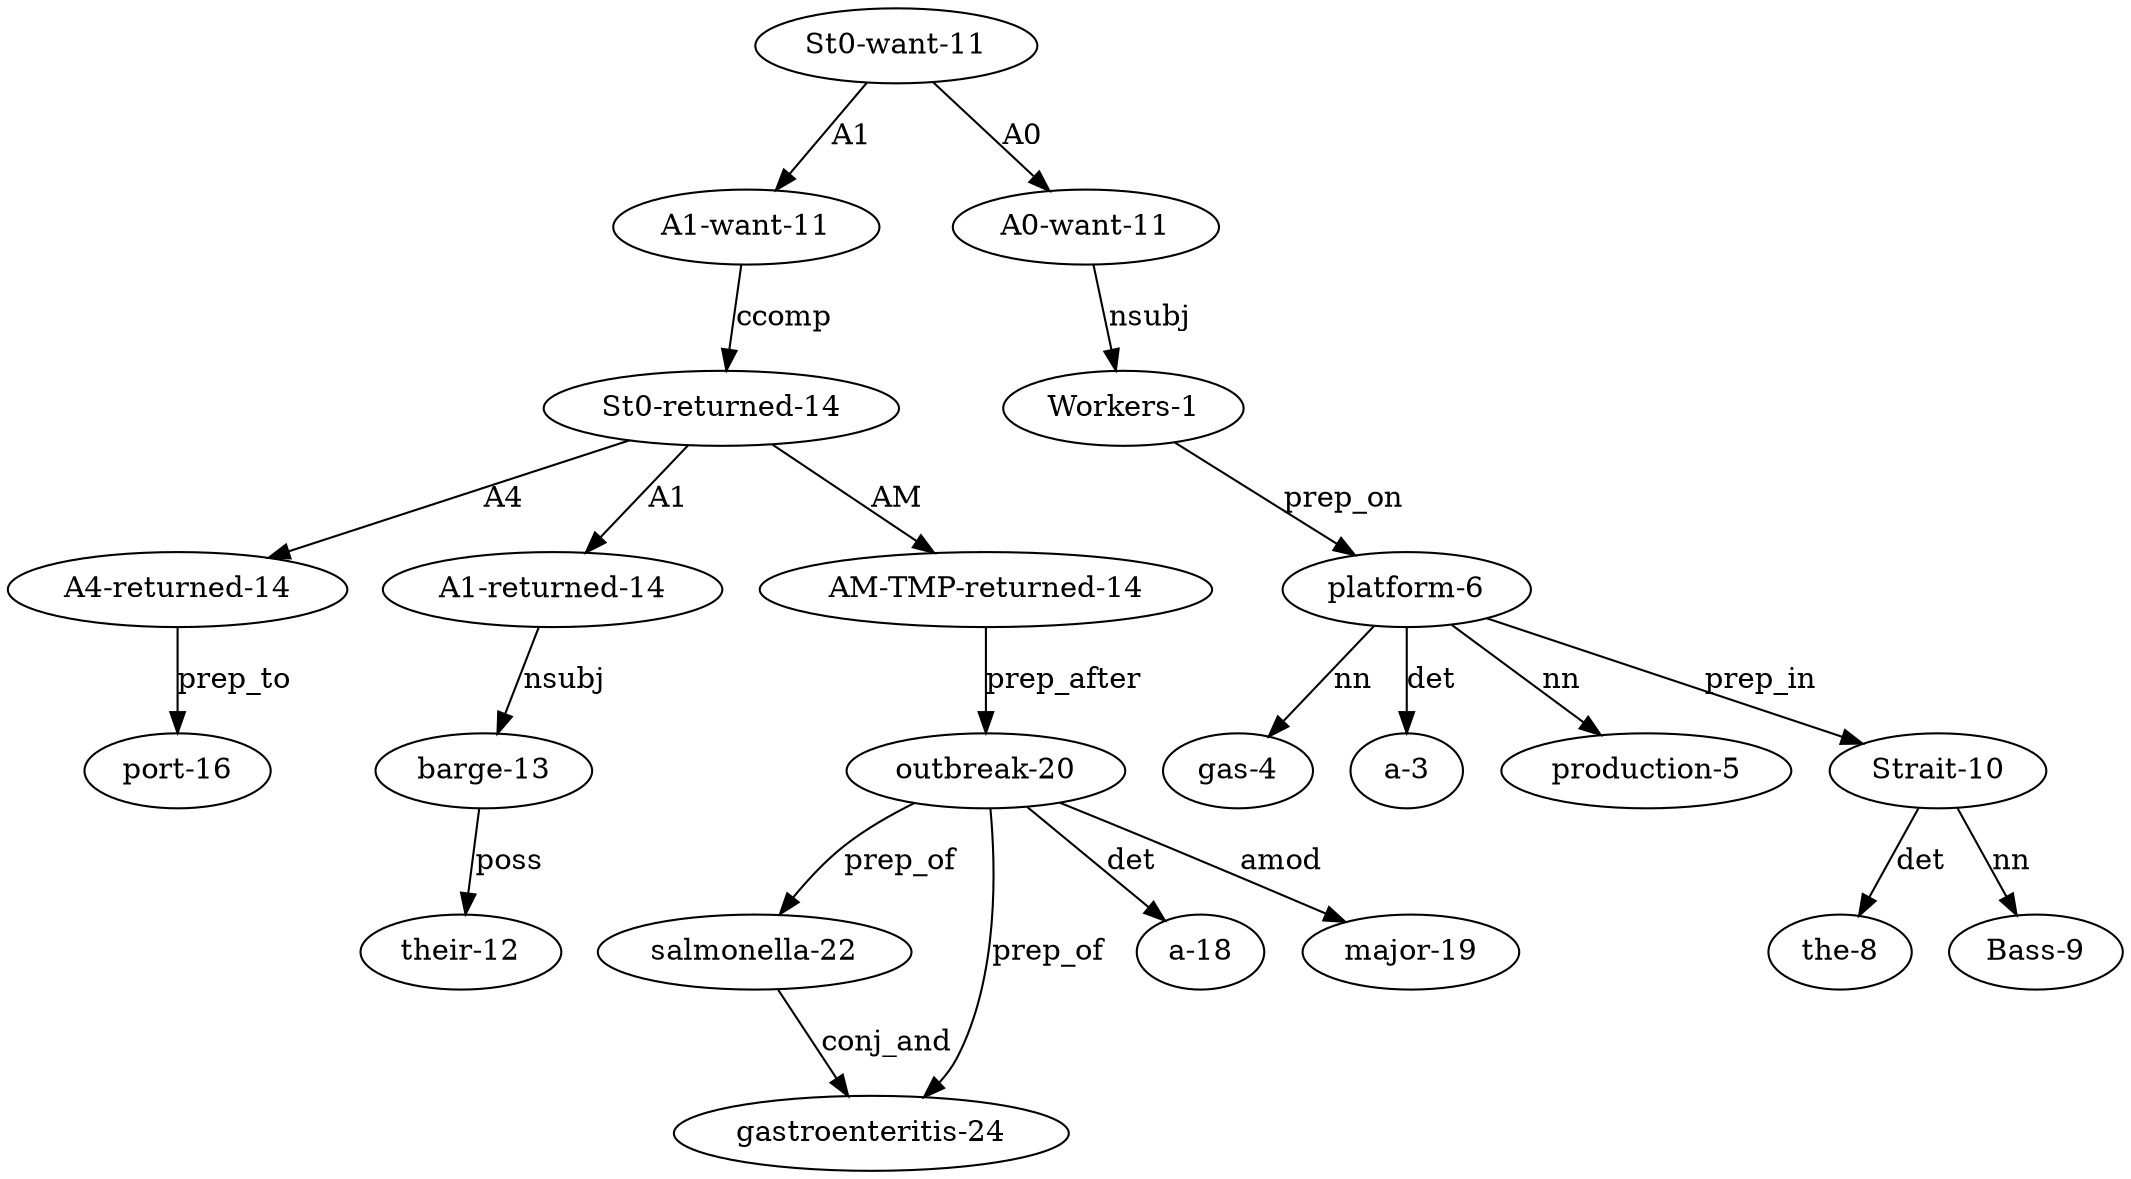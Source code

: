 digraph sample {
"salmonella-22" -> "gastroenteritis-24" [ label = "conj_and" ];
"outbreak-20" -> "gastroenteritis-24" [ label = "prep_of" ];
"platform-6" -> "gas-4" [ label = "nn" ];
"platform-6" -> "a-3" [ label = "det" ];
"outbreak-20" -> "a-18" [ label = "det" ];
"barge-13" -> "their-12" [ label = "poss" ];
"outbreak-20" -> "salmonella-22" [ label = "prep_of" ];
"outbreak-20" -> "major-19" [ label = "amod" ];
"Workers-1" -> "platform-6" [ label = "prep_on" ];
"platform-6" -> "production-5" [ label = "nn" ];
"Strait-10" -> "the-8" [ label = "det" ];
"Strait-10" -> "Bass-9" [ label = "nn" ];
"St0-want-11" -> "A1-want-11" [ label = "A1" ];
"A1-want-11" -> "St0-returned-14" [ label = "ccomp" ];
"St0-returned-14" -> "A4-returned-14" [ label = "A4" ];
"A4-returned-14" -> "port-16" [ label = "prep_to" ];
"St0-returned-14" -> "A1-returned-14" [ label = "A1" ];
"A1-returned-14" -> "barge-13" [ label = "nsubj" ];
"St0-want-11" -> "A0-want-11" [ label = "A0" ];
"A0-want-11" -> "Workers-1" [ label = "nsubj" ];
"St0-returned-14" -> "AM-TMP-returned-14" [ label = "AM" ];
"AM-TMP-returned-14" -> "outbreak-20" [ label = "prep_after" ];
"platform-6" -> "Strait-10" [ label = "prep_in" ];
}